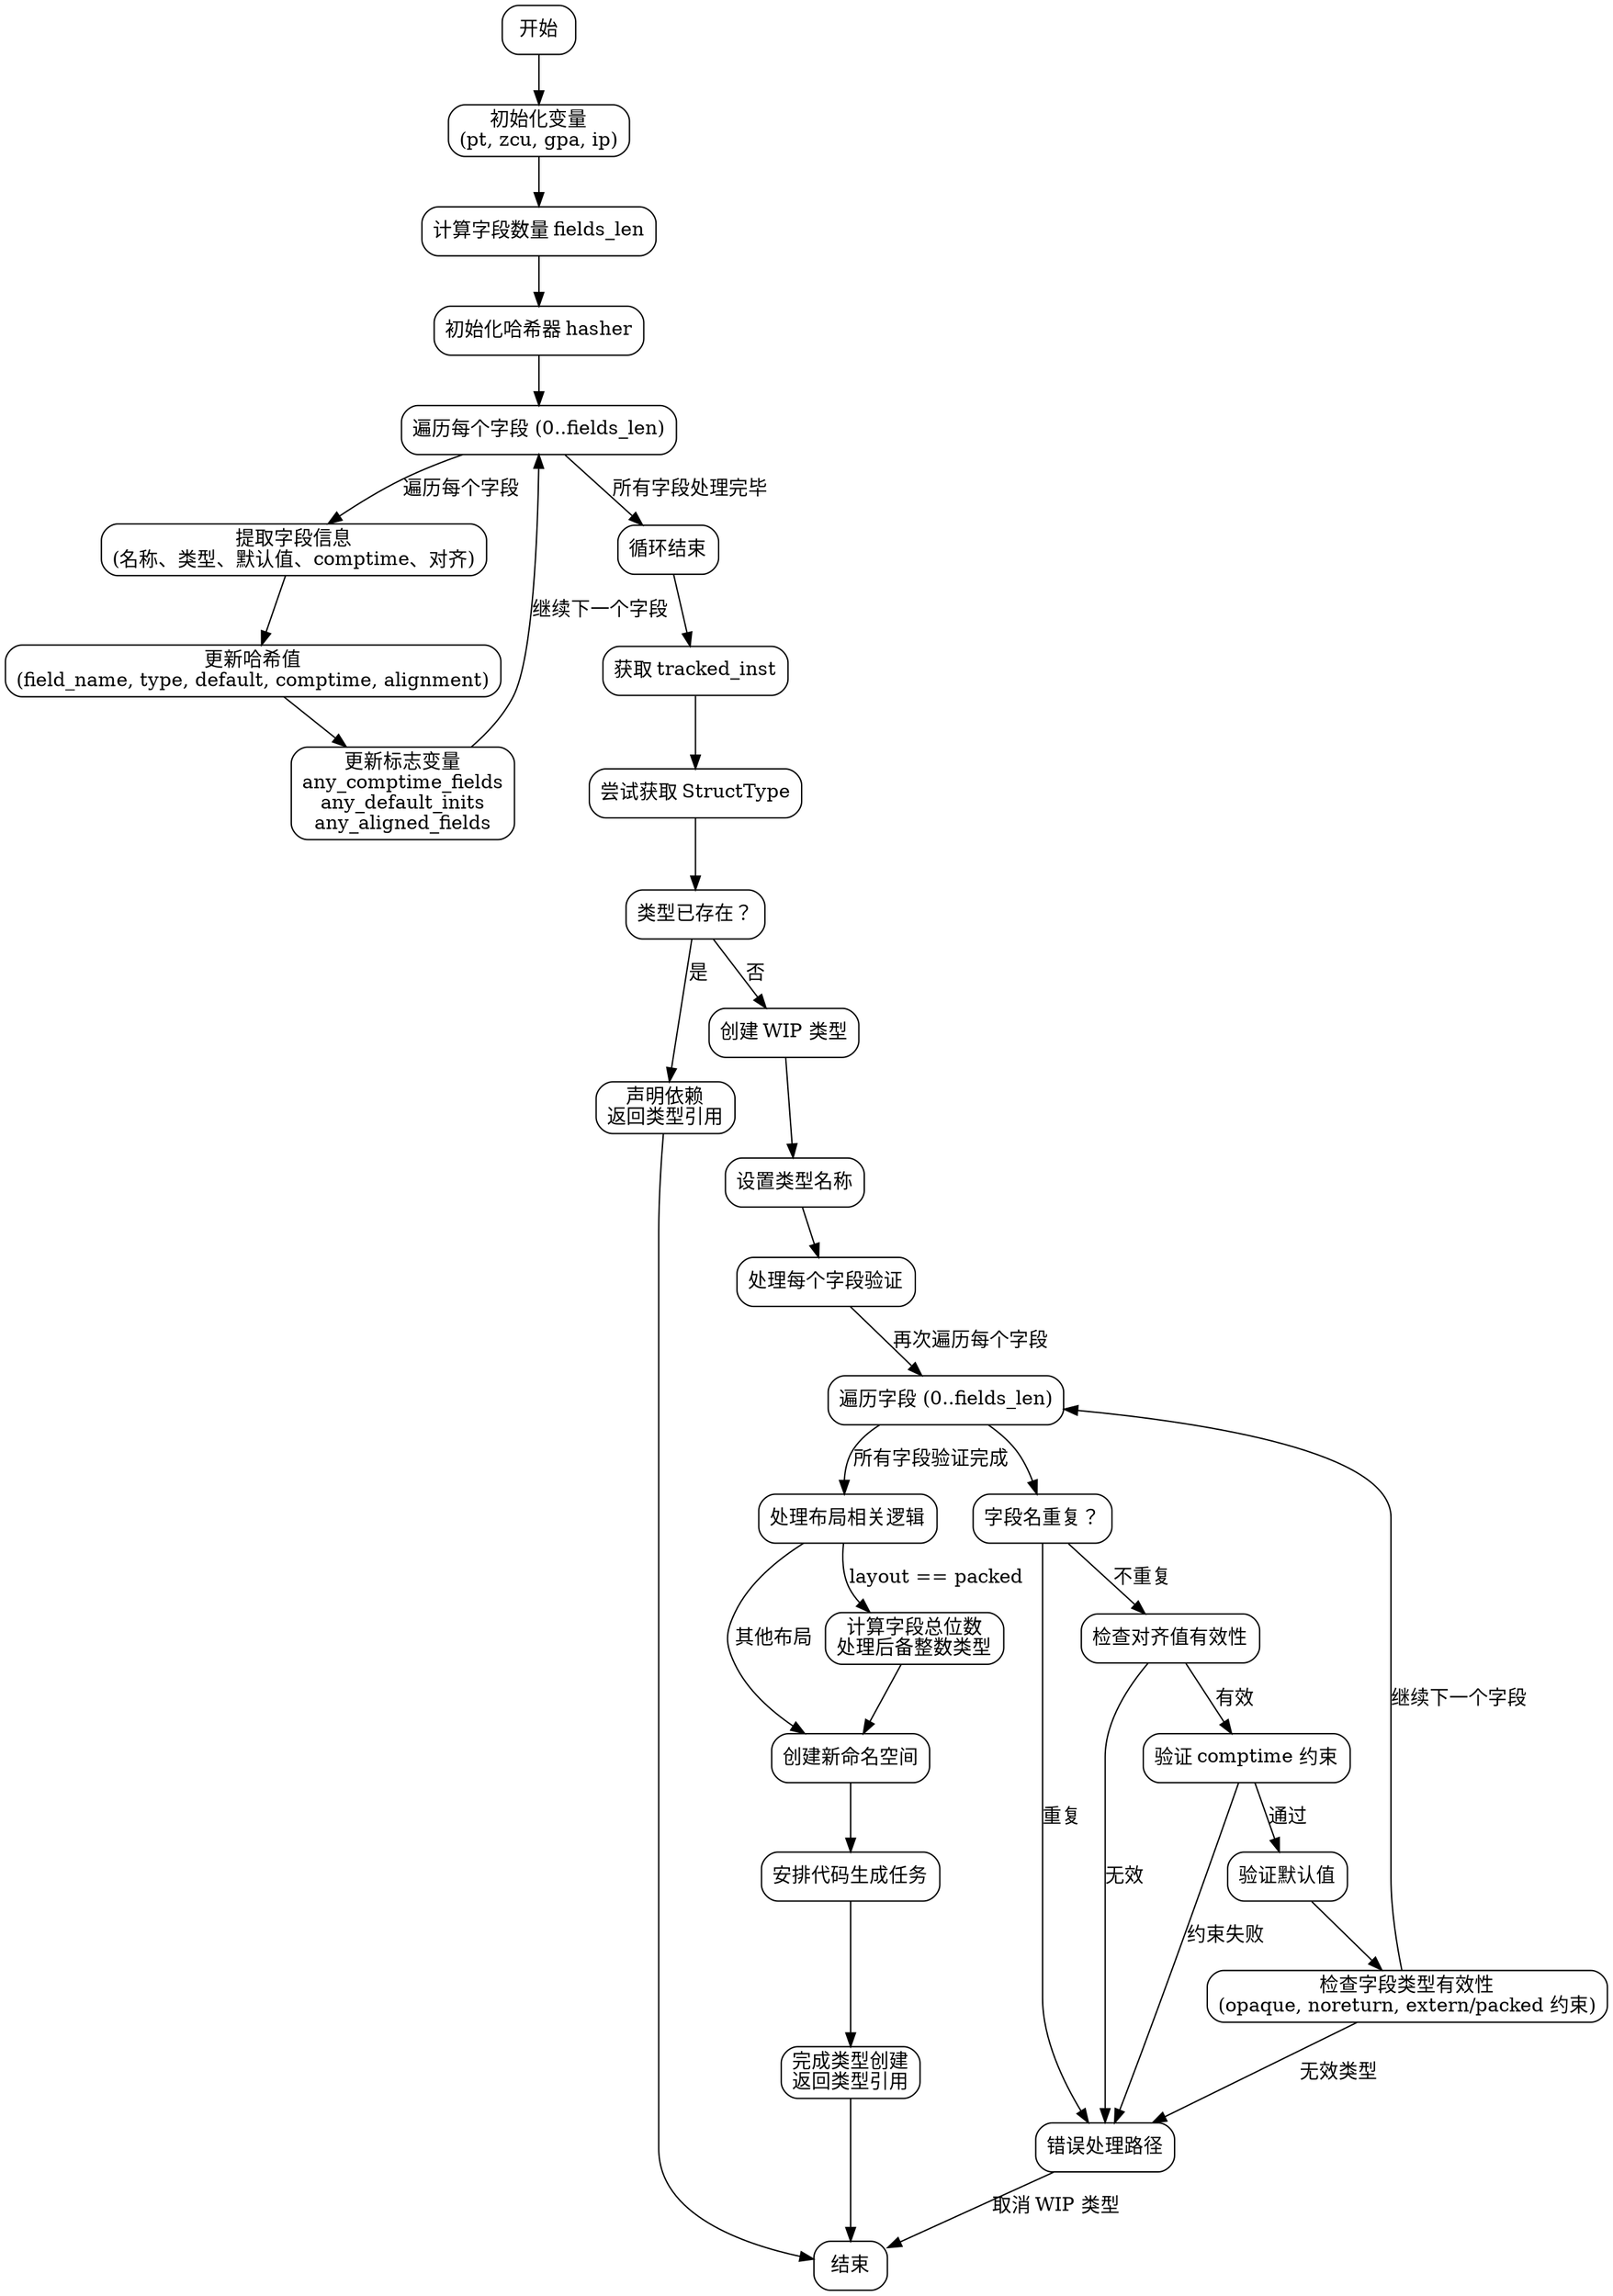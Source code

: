 
digraph reifyStruct {
    node [shape=rectangle, style=rounded];

    start [label="开始"];
    init_vars [label="初始化变量\n(pt, zcu, gpa, ip)"];
    calc_fields_len [label="计算字段数量 fields_len"];
    init_hasher [label="初始化哈希器 hasher"];
    loop_fields [label="遍历每个字段 (0..fields_len)"];
    extract_field_info [label="提取字段信息\n(名称、类型、默认值、comptime、对齐)"];
    update_hash [label="更新哈希值\n(field_name, type, default, comptime, alignment)"];
    check_flags [label="更新标志变量\nany_comptime_fields\nany_default_inits\nany_aligned_fields"];
    end_loop [label="循环结束"];
    tracked_inst [label="获取 tracked_inst"];
    get_struct_type [label="尝试获取 StructType"];
    existing_type [label="类型已存在？"];
    yes_existing [label="声明依赖\n返回类型引用"];
    create_wip [label="创建 WIP 类型"];
    set_name [label="设置类型名称"];
    process_fields [label="处理每个字段验证"];
    check_field_name [label="字段名重复？"];
    check_alignment [label="检查对齐值有效性"];
    check_comptime [label="验证 comptime 约束"];
    check_default_value [label="验证默认值"];
    check_type_valid [label="检查字段类型有效性\n(opaque, noreturn, extern/packed 约束)"];
    handle_layout [label="处理布局相关逻辑"];
    packed_backing [label="计算字段总位数\n处理后备整数类型"];
    create_namespace [label="创建新命名空间"];
    queue_jobs [label="安排代码生成任务"];
    finish_type [label="完成类型创建\n返回类型引用"];
    error_handling [label="错误处理路径"];
    end [label="结束"];

    start -> init_vars;
    init_vars -> calc_fields_len;
    calc_fields_len -> init_hasher;
    init_hasher -> loop_fields;

    loop_fields -> extract_field_info [label="遍历每个字段"];
    extract_field_info -> update_hash;
    update_hash -> check_flags;
    check_flags -> loop_fields [label="继续下一个字段"];
    loop_fields -> end_loop [label="所有字段处理完毕"];

    end_loop -> tracked_inst;
    tracked_inst -> get_struct_type;
    get_struct_type -> existing_type;

    existing_type -> yes_existing [label="是"];
    yes_existing -> end;

    existing_type -> create_wip [label="否"];
    create_wip -> set_name;
    set_name -> process_fields;

    process_fields -> loop_fields_2 [label="再次遍历每个字段"];
    loop_fields_2 [label="遍历字段 (0..fields_len)"];
    loop_fields_2 -> check_field_name;
    check_field_name -> error_handling [label="重复"];
    check_field_name -> check_alignment [label="不重复"];
    check_alignment -> error_handling [label="无效"];
    check_alignment -> check_comptime [label="有效"];
    check_comptime -> error_handling [label="约束失败"];
    check_comptime -> check_default_value [label="通过"];
    check_default_value -> check_type_valid;
    check_type_valid -> error_handling [label="无效类型"];
    check_type_valid -> loop_fields_2 [label="继续下一个字段"];
    loop_fields_2 -> handle_layout [label="所有字段验证完成"];

    handle_layout -> packed_backing [label="layout == packed"];
    packed_backing -> create_namespace;
    handle_layout -> create_namespace [label="其他布局"];

    create_namespace -> queue_jobs;
    queue_jobs -> finish_type;
    finish_type -> end;

    error_handling -> end [label="取消 WIP 类型"];
}
